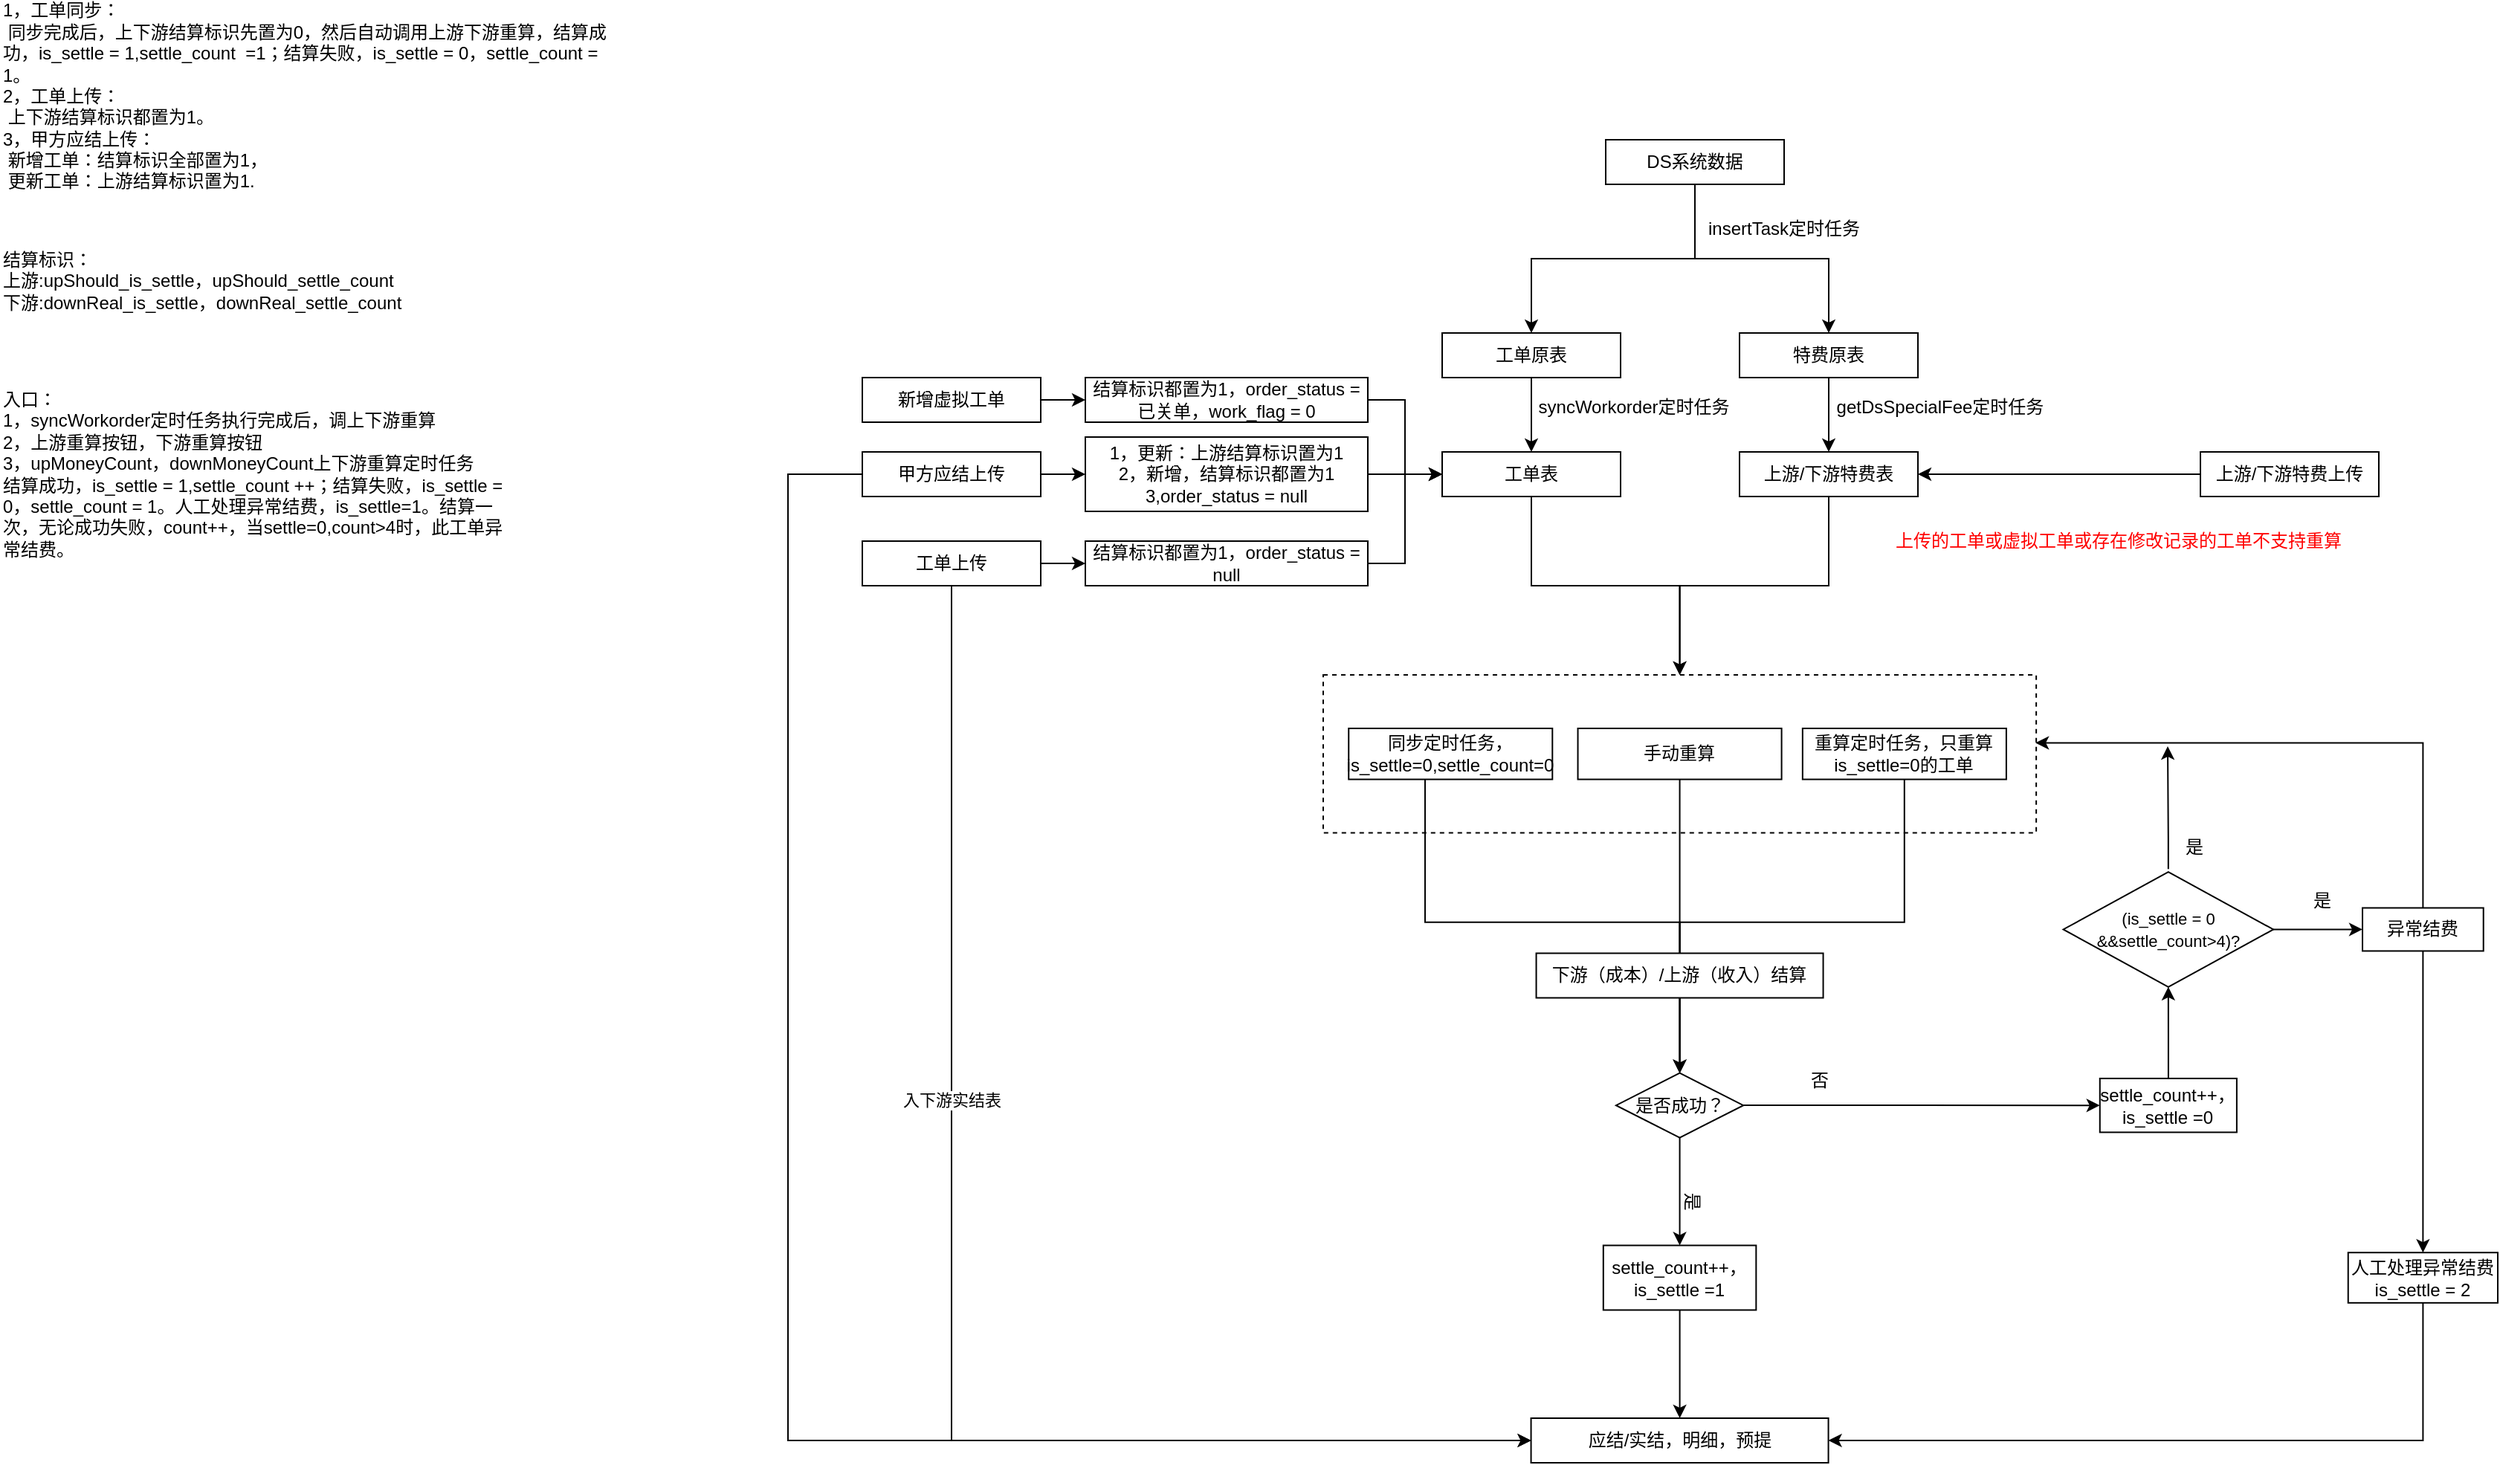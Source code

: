 <mxfile version="14.7.6" type="github">
  <diagram id="AOBUn9HALy5-eKRLtoJs" name="第 1 页">
    <mxGraphModel dx="2249" dy="755" grid="1" gridSize="10" guides="1" tooltips="1" connect="1" arrows="1" fold="1" page="1" pageScale="1" pageWidth="827" pageHeight="1169" math="0" shadow="0">
      <root>
        <mxCell id="0" />
        <mxCell id="1" parent="0" />
        <mxCell id="C6o7vAyWcJbLyGIICvWi-66" value="" style="group" vertex="1" connectable="0" parent="1">
          <mxGeometry x="-770" y="110" width="1680" height="980" as="geometry" />
        </mxCell>
        <mxCell id="oPyZHrdhsSQBrQFMob7v-10" value="结算标识：&lt;br&gt;上游:upShould_is_settle，upShould_settle_count&lt;br&gt;下游:downReal_is_settle，downReal_settle_count" style="text;html=1;strokeColor=none;fillColor=none;align=left;verticalAlign=middle;whiteSpace=wrap;rounded=0;" parent="C6o7vAyWcJbLyGIICvWi-66" vertex="1">
          <mxGeometry y="160" width="330" height="50" as="geometry" />
        </mxCell>
        <mxCell id="oPyZHrdhsSQBrQFMob7v-12" value="入口：&lt;br&gt;1，syncWorkorder定时任务执行完成后，调上下游重算&lt;br&gt;&lt;div&gt;&lt;span&gt;2，上游重算按钮，下游重算按钮&lt;/span&gt;&lt;/div&gt;&lt;div&gt;&lt;span&gt;3，upMoneyCount，downMoneyCount上下游重算定时任务&lt;/span&gt;&lt;/div&gt;&lt;div&gt;结算成功，is_settle = 1,settle_count&amp;nbsp;&lt;span&gt;++&lt;/span&gt;；结算失败，is_settle = 0，settle_count = 1。人工处理异常结费，is_settle=1。结算一次，无论成功失败，count++，当settle=0,count&amp;gt;4时，此工单异常结费。&lt;span&gt;&lt;br&gt;&lt;/span&gt;&lt;/div&gt;" style="text;html=1;strokeColor=none;fillColor=none;align=left;verticalAlign=middle;whiteSpace=wrap;rounded=0;" parent="C6o7vAyWcJbLyGIICvWi-66" vertex="1">
          <mxGeometry y="250" width="350" height="130" as="geometry" />
        </mxCell>
        <mxCell id="oPyZHrdhsSQBrQFMob7v-13" value="1，工单同步：&lt;br&gt;&lt;span style=&quot;white-space: pre&quot;&gt; &lt;/span&gt;同步完成后，上下游结算标识先置为0，然后自动调用上游下游重算，结算成功，is_settle = 1,settle_count &lt;span style=&quot;white-space: pre&quot;&gt; &lt;/span&gt;=1；结算失败，is_settle = 0，settle_count = 1。&lt;br&gt;2，工单上传：&lt;br&gt;&lt;span style=&quot;white-space: pre&quot;&gt; &lt;/span&gt;上下游结算标识都置为1。&lt;br&gt;3，甲方应结上传：&lt;br&gt;&lt;span style=&quot;white-space: pre&quot;&gt; &lt;/span&gt;新增工单：结算标识全部置为1，&lt;br&gt;&lt;span style=&quot;white-space: pre&quot;&gt; &lt;/span&gt;更新工单：上游结算标识置为1.&lt;br&gt;&lt;span style=&quot;white-space: pre&quot;&gt; &lt;/span&gt;&lt;br&gt;&lt;span style=&quot;white-space: pre&quot;&gt; &lt;/span&gt;" style="text;html=1;strokeColor=none;fillColor=none;align=left;verticalAlign=middle;whiteSpace=wrap;rounded=0;" parent="C6o7vAyWcJbLyGIICvWi-66" vertex="1">
          <mxGeometry width="410" height="150" as="geometry" />
        </mxCell>
        <mxCell id="oPyZHrdhsSQBrQFMob7v-1" value="DS系统数据" style="rounded=0;whiteSpace=wrap;html=1;" parent="C6o7vAyWcJbLyGIICvWi-66" vertex="1">
          <mxGeometry x="1080" y="90" width="120" height="30" as="geometry" />
        </mxCell>
        <mxCell id="oPyZHrdhsSQBrQFMob7v-2" value="工单原表" style="rounded=0;whiteSpace=wrap;html=1;" parent="C6o7vAyWcJbLyGIICvWi-66" vertex="1">
          <mxGeometry x="970" y="220" width="120" height="30" as="geometry" />
        </mxCell>
        <mxCell id="oPyZHrdhsSQBrQFMob7v-142" style="edgeStyle=orthogonalEdgeStyle;rounded=0;orthogonalLoop=1;jettySize=auto;html=1;entryX=0.5;entryY=0;entryDx=0;entryDy=0;fontColor=#000000;" parent="C6o7vAyWcJbLyGIICvWi-66" source="oPyZHrdhsSQBrQFMob7v-1" target="oPyZHrdhsSQBrQFMob7v-2" edge="1">
          <mxGeometry x="530" y="90" as="geometry" />
        </mxCell>
        <mxCell id="oPyZHrdhsSQBrQFMob7v-3" value="工单表" style="rounded=0;whiteSpace=wrap;html=1;" parent="C6o7vAyWcJbLyGIICvWi-66" vertex="1">
          <mxGeometry x="970" y="300" width="120" height="30" as="geometry" />
        </mxCell>
        <mxCell id="oPyZHrdhsSQBrQFMob7v-146" style="edgeStyle=orthogonalEdgeStyle;rounded=0;orthogonalLoop=1;jettySize=auto;html=1;fontColor=#000000;" parent="C6o7vAyWcJbLyGIICvWi-66" source="oPyZHrdhsSQBrQFMob7v-2" target="oPyZHrdhsSQBrQFMob7v-3" edge="1">
          <mxGeometry x="530" y="90" as="geometry" />
        </mxCell>
        <mxCell id="oPyZHrdhsSQBrQFMob7v-4" value="insertTask定时任务" style="text;html=1;strokeColor=none;fillColor=none;align=center;verticalAlign=middle;whiteSpace=wrap;rounded=0;" parent="C6o7vAyWcJbLyGIICvWi-66" vertex="1">
          <mxGeometry x="1115" y="130" width="170" height="40" as="geometry" />
        </mxCell>
        <mxCell id="oPyZHrdhsSQBrQFMob7v-5" value="syncWorkorder定时任务" style="text;html=1;strokeColor=none;fillColor=none;align=center;verticalAlign=middle;whiteSpace=wrap;rounded=0;" parent="C6o7vAyWcJbLyGIICvWi-66" vertex="1">
          <mxGeometry x="1014" y="260" width="170" height="20" as="geometry" />
        </mxCell>
        <mxCell id="oPyZHrdhsSQBrQFMob7v-9" value="应结/实结，明细，预提" style="rounded=0;whiteSpace=wrap;html=1;" parent="C6o7vAyWcJbLyGIICvWi-66" vertex="1">
          <mxGeometry x="1029.78" y="950" width="200" height="30" as="geometry" />
        </mxCell>
        <mxCell id="oPyZHrdhsSQBrQFMob7v-149" style="edgeStyle=orthogonalEdgeStyle;rounded=0;orthogonalLoop=1;jettySize=auto;html=1;fontColor=#000000;" parent="C6o7vAyWcJbLyGIICvWi-66" source="oPyZHrdhsSQBrQFMob7v-3" target="oPyZHrdhsSQBrQFMob7v-45" edge="1">
          <mxGeometry x="530" y="90" as="geometry" />
        </mxCell>
        <mxCell id="oPyZHrdhsSQBrQFMob7v-92" value="" style="edgeStyle=orthogonalEdgeStyle;rounded=0;orthogonalLoop=1;jettySize=auto;html=1;fontColor=#000000;entryX=0;entryY=0.5;entryDx=0;entryDy=0;" parent="C6o7vAyWcJbLyGIICvWi-66" source="oPyZHrdhsSQBrQFMob7v-61" target="oPyZHrdhsSQBrQFMob7v-9" edge="1">
          <mxGeometry x="530" y="90" as="geometry">
            <mxPoint x="720" y="415" as="targetPoint" />
            <Array as="points">
              <mxPoint x="640" y="965" />
            </Array>
          </mxGeometry>
        </mxCell>
        <mxCell id="oPyZHrdhsSQBrQFMob7v-99" value="入下游实结表" style="edgeLabel;html=1;align=center;verticalAlign=middle;resizable=0;points=[];fontColor=#000000;" parent="oPyZHrdhsSQBrQFMob7v-92" vertex="1" connectable="0">
          <mxGeometry x="-0.284" relative="1" as="geometry">
            <mxPoint as="offset" />
          </mxGeometry>
        </mxCell>
        <mxCell id="oPyZHrdhsSQBrQFMob7v-61" value="工单上传" style="rounded=0;whiteSpace=wrap;html=1;" parent="C6o7vAyWcJbLyGIICvWi-66" vertex="1">
          <mxGeometry x="580" y="360" width="120" height="30" as="geometry" />
        </mxCell>
        <mxCell id="oPyZHrdhsSQBrQFMob7v-157" style="edgeStyle=orthogonalEdgeStyle;rounded=0;orthogonalLoop=1;jettySize=auto;html=1;entryX=0;entryY=0.5;entryDx=0;entryDy=0;fontColor=#000000;" parent="C6o7vAyWcJbLyGIICvWi-66" source="oPyZHrdhsSQBrQFMob7v-62" target="oPyZHrdhsSQBrQFMob7v-9" edge="1">
          <mxGeometry x="530" y="90" as="geometry">
            <Array as="points">
              <mxPoint x="530" y="315" />
              <mxPoint x="530" y="965" />
            </Array>
          </mxGeometry>
        </mxCell>
        <mxCell id="oPyZHrdhsSQBrQFMob7v-62" value="甲方应结上传" style="rounded=0;whiteSpace=wrap;html=1;" parent="C6o7vAyWcJbLyGIICvWi-66" vertex="1">
          <mxGeometry x="580" y="300" width="120" height="30" as="geometry" />
        </mxCell>
        <mxCell id="oPyZHrdhsSQBrQFMob7v-66" value="特费原表" style="rounded=0;whiteSpace=wrap;html=1;" parent="C6o7vAyWcJbLyGIICvWi-66" vertex="1">
          <mxGeometry x="1170" y="220" width="120" height="30" as="geometry" />
        </mxCell>
        <mxCell id="oPyZHrdhsSQBrQFMob7v-145" style="edgeStyle=orthogonalEdgeStyle;rounded=0;orthogonalLoop=1;jettySize=auto;html=1;entryX=0.5;entryY=0;entryDx=0;entryDy=0;fontColor=#000000;" parent="C6o7vAyWcJbLyGIICvWi-66" source="oPyZHrdhsSQBrQFMob7v-1" target="oPyZHrdhsSQBrQFMob7v-66" edge="1">
          <mxGeometry x="530" y="90" as="geometry" />
        </mxCell>
        <mxCell id="oPyZHrdhsSQBrQFMob7v-67" value="上游/下游特费表" style="rounded=0;whiteSpace=wrap;html=1;" parent="C6o7vAyWcJbLyGIICvWi-66" vertex="1">
          <mxGeometry x="1170" y="300" width="120" height="30" as="geometry" />
        </mxCell>
        <mxCell id="oPyZHrdhsSQBrQFMob7v-147" style="edgeStyle=orthogonalEdgeStyle;rounded=0;orthogonalLoop=1;jettySize=auto;html=1;fontColor=#000000;" parent="C6o7vAyWcJbLyGIICvWi-66" source="oPyZHrdhsSQBrQFMob7v-66" target="oPyZHrdhsSQBrQFMob7v-67" edge="1">
          <mxGeometry x="530" y="90" as="geometry" />
        </mxCell>
        <mxCell id="oPyZHrdhsSQBrQFMob7v-68" value="getDsSpecialFee定时任务" style="text;html=1;strokeColor=none;fillColor=none;align=center;verticalAlign=middle;whiteSpace=wrap;rounded=0;" parent="C6o7vAyWcJbLyGIICvWi-66" vertex="1">
          <mxGeometry x="1220" y="260" width="170" height="20" as="geometry" />
        </mxCell>
        <mxCell id="oPyZHrdhsSQBrQFMob7v-148" style="edgeStyle=orthogonalEdgeStyle;rounded=0;orthogonalLoop=1;jettySize=auto;html=1;entryX=1;entryY=0.5;entryDx=0;entryDy=0;fontColor=#000000;" parent="C6o7vAyWcJbLyGIICvWi-66" source="oPyZHrdhsSQBrQFMob7v-69" target="oPyZHrdhsSQBrQFMob7v-67" edge="1">
          <mxGeometry x="530" y="90" as="geometry" />
        </mxCell>
        <mxCell id="oPyZHrdhsSQBrQFMob7v-69" value="上游/下游特费上传" style="rounded=0;whiteSpace=wrap;html=1;" parent="C6o7vAyWcJbLyGIICvWi-66" vertex="1">
          <mxGeometry x="1480" y="300" width="120" height="30" as="geometry" />
        </mxCell>
        <mxCell id="oPyZHrdhsSQBrQFMob7v-110" value="" style="edgeStyle=orthogonalEdgeStyle;rounded=0;orthogonalLoop=1;jettySize=auto;html=1;fontColor=#000000;" parent="C6o7vAyWcJbLyGIICvWi-66" source="oPyZHrdhsSQBrQFMob7v-106" target="oPyZHrdhsSQBrQFMob7v-3" edge="1">
          <mxGeometry x="530" y="90" as="geometry" />
        </mxCell>
        <mxCell id="oPyZHrdhsSQBrQFMob7v-106" value="1，更新：上游结算标识置为1&lt;br&gt;2，新增，结算标识都置为1&lt;br&gt;3,order_status = null" style="rounded=0;whiteSpace=wrap;html=1;" parent="C6o7vAyWcJbLyGIICvWi-66" vertex="1">
          <mxGeometry x="730" y="290" width="190" height="50" as="geometry" />
        </mxCell>
        <mxCell id="oPyZHrdhsSQBrQFMob7v-111" value="" style="edgeStyle=orthogonalEdgeStyle;rounded=0;orthogonalLoop=1;jettySize=auto;html=1;fontColor=#000000;entryX=0;entryY=0.5;entryDx=0;entryDy=0;" parent="C6o7vAyWcJbLyGIICvWi-66" source="oPyZHrdhsSQBrQFMob7v-107" target="oPyZHrdhsSQBrQFMob7v-3" edge="1">
          <mxGeometry x="530" y="90" as="geometry" />
        </mxCell>
        <mxCell id="oPyZHrdhsSQBrQFMob7v-107" value="结算标识都置为1，order_status = null" style="rounded=0;whiteSpace=wrap;html=1;" parent="C6o7vAyWcJbLyGIICvWi-66" vertex="1">
          <mxGeometry x="730" y="360" width="190" height="30" as="geometry" />
        </mxCell>
        <mxCell id="oPyZHrdhsSQBrQFMob7v-108" value="" style="edgeStyle=orthogonalEdgeStyle;rounded=0;orthogonalLoop=1;jettySize=auto;html=1;fontColor=#000000;entryX=0;entryY=0.5;entryDx=0;entryDy=0;" parent="C6o7vAyWcJbLyGIICvWi-66" source="oPyZHrdhsSQBrQFMob7v-62" target="oPyZHrdhsSQBrQFMob7v-106" edge="1">
          <mxGeometry x="530" y="90" as="geometry" />
        </mxCell>
        <mxCell id="oPyZHrdhsSQBrQFMob7v-151" style="edgeStyle=orthogonalEdgeStyle;rounded=0;orthogonalLoop=1;jettySize=auto;html=1;fontColor=#000000;" parent="C6o7vAyWcJbLyGIICvWi-66" source="oPyZHrdhsSQBrQFMob7v-17" target="oPyZHrdhsSQBrQFMob7v-9" edge="1">
          <mxGeometry x="530" y="90" as="geometry" />
        </mxCell>
        <mxCell id="oPyZHrdhsSQBrQFMob7v-109" value="" style="edgeStyle=orthogonalEdgeStyle;rounded=0;orthogonalLoop=1;jettySize=auto;html=1;fontColor=#000000;" parent="C6o7vAyWcJbLyGIICvWi-66" source="oPyZHrdhsSQBrQFMob7v-61" target="oPyZHrdhsSQBrQFMob7v-107" edge="1">
          <mxGeometry x="530" y="90" as="geometry" />
        </mxCell>
        <mxCell id="oPyZHrdhsSQBrQFMob7v-152" style="edgeStyle=orthogonalEdgeStyle;rounded=0;orthogonalLoop=1;jettySize=auto;html=1;entryX=1;entryY=0.5;entryDx=0;entryDy=0;fontColor=#000000;" parent="C6o7vAyWcJbLyGIICvWi-66" source="oPyZHrdhsSQBrQFMob7v-55" target="oPyZHrdhsSQBrQFMob7v-9" edge="1">
          <mxGeometry x="530" y="90" as="geometry">
            <Array as="points">
              <mxPoint x="1630" y="965" />
            </Array>
          </mxGeometry>
        </mxCell>
        <mxCell id="oPyZHrdhsSQBrQFMob7v-153" value="新增虚拟工单" style="rounded=0;whiteSpace=wrap;html=1;" parent="C6o7vAyWcJbLyGIICvWi-66" vertex="1">
          <mxGeometry x="580" y="250" width="120" height="30" as="geometry" />
        </mxCell>
        <mxCell id="oPyZHrdhsSQBrQFMob7v-156" style="edgeStyle=orthogonalEdgeStyle;rounded=0;orthogonalLoop=1;jettySize=auto;html=1;entryX=0;entryY=0.5;entryDx=0;entryDy=0;fontColor=#000000;" parent="C6o7vAyWcJbLyGIICvWi-66" source="oPyZHrdhsSQBrQFMob7v-154" target="oPyZHrdhsSQBrQFMob7v-3" edge="1">
          <mxGeometry x="530" y="90" as="geometry" />
        </mxCell>
        <mxCell id="oPyZHrdhsSQBrQFMob7v-154" value="结算标识都置为1，order_status = 已关单，work_flag = 0" style="rounded=0;whiteSpace=wrap;html=1;" parent="C6o7vAyWcJbLyGIICvWi-66" vertex="1">
          <mxGeometry x="730" y="250" width="190" height="30" as="geometry" />
        </mxCell>
        <mxCell id="oPyZHrdhsSQBrQFMob7v-155" style="edgeStyle=orthogonalEdgeStyle;rounded=0;orthogonalLoop=1;jettySize=auto;html=1;entryX=0;entryY=0.5;entryDx=0;entryDy=0;fontColor=#000000;" parent="C6o7vAyWcJbLyGIICvWi-66" source="oPyZHrdhsSQBrQFMob7v-153" target="oPyZHrdhsSQBrQFMob7v-154" edge="1">
          <mxGeometry x="530" y="90" as="geometry" />
        </mxCell>
        <mxCell id="oPyZHrdhsSQBrQFMob7v-159" value="&lt;font color=&quot;#ff0000&quot;&gt;上传的工单或虚拟工单或存在修改记录的工单&lt;/font&gt;&lt;span style=&quot;color: rgb(255 , 0 , 0)&quot;&gt;不支持重算&lt;/span&gt;" style="text;html=1;strokeColor=none;fillColor=none;align=center;verticalAlign=middle;whiteSpace=wrap;rounded=0;fontColor=#000000;" parent="C6o7vAyWcJbLyGIICvWi-66" vertex="1">
          <mxGeometry x="1249.78" y="350" width="350.22" height="20" as="geometry" />
        </mxCell>
        <mxCell id="oPyZHrdhsSQBrQFMob7v-57" value="" style="group" parent="C6o7vAyWcJbLyGIICvWi-66" vertex="1" connectable="0">
          <mxGeometry x="890" y="450" width="790" height="427.25" as="geometry" />
        </mxCell>
        <mxCell id="oPyZHrdhsSQBrQFMob7v-45" value="" style="rounded=0;whiteSpace=wrap;html=1;dashed=1;" parent="oPyZHrdhsSQBrQFMob7v-57" vertex="1">
          <mxGeometry width="479.566" height="106.269" as="geometry" />
        </mxCell>
        <mxCell id="oPyZHrdhsSQBrQFMob7v-14" value="同步定时任务，is_settle=0,settle_count=0" style="rounded=0;whiteSpace=wrap;html=1;" parent="oPyZHrdhsSQBrQFMob7v-57" vertex="1">
          <mxGeometry x="17.127" y="35.987" width="137.019" height="34.296" as="geometry" />
        </mxCell>
        <mxCell id="oPyZHrdhsSQBrQFMob7v-15" value="是否成功？" style="rhombus;whiteSpace=wrap;html=1;" parent="oPyZHrdhsSQBrQFMob7v-57" vertex="1">
          <mxGeometry x="196.965" y="267.846" width="85.637" height="43.474" as="geometry" />
        </mxCell>
        <mxCell id="oPyZHrdhsSQBrQFMob7v-32" style="edgeStyle=orthogonalEdgeStyle;rounded=0;orthogonalLoop=1;jettySize=auto;html=1;" parent="oPyZHrdhsSQBrQFMob7v-57" source="oPyZHrdhsSQBrQFMob7v-14" target="oPyZHrdhsSQBrQFMob7v-15" edge="1">
          <mxGeometry relative="1" as="geometry">
            <Array as="points">
              <mxPoint x="68.509" y="166.408" />
              <mxPoint x="239.783" y="166.408" />
            </Array>
          </mxGeometry>
        </mxCell>
        <mxCell id="oPyZHrdhsSQBrQFMob7v-17" value="settle_count++，&lt;br&gt;is_settle =1" style="rounded=0;whiteSpace=wrap;html=1;" parent="oPyZHrdhsSQBrQFMob7v-57" vertex="1">
          <mxGeometry x="188.401" y="383.776" width="102.764" height="43.474" as="geometry" />
        </mxCell>
        <mxCell id="oPyZHrdhsSQBrQFMob7v-36" style="edgeStyle=orthogonalEdgeStyle;rounded=0;orthogonalLoop=1;jettySize=auto;html=1;entryX=0.5;entryY=0;entryDx=0;entryDy=0;" parent="oPyZHrdhsSQBrQFMob7v-57" source="oPyZHrdhsSQBrQFMob7v-15" target="oPyZHrdhsSQBrQFMob7v-17" edge="1">
          <mxGeometry relative="1" as="geometry" />
        </mxCell>
        <mxCell id="oPyZHrdhsSQBrQFMob7v-20" value="是" style="text;html=1;strokeColor=none;fillColor=none;align=center;verticalAlign=middle;whiteSpace=wrap;rounded=0;rotation=90;" parent="oPyZHrdhsSQBrQFMob7v-57" vertex="1">
          <mxGeometry x="231.22" y="345.133" width="34.255" height="19.322" as="geometry" />
        </mxCell>
        <mxCell id="oPyZHrdhsSQBrQFMob7v-21" value="settle_count++，&lt;br&gt;is_settle =0" style="rounded=0;whiteSpace=wrap;html=1;" parent="oPyZHrdhsSQBrQFMob7v-57" vertex="1">
          <mxGeometry x="522.385" y="271.469" width="92.06" height="36.228" as="geometry" />
        </mxCell>
        <mxCell id="oPyZHrdhsSQBrQFMob7v-34" style="edgeStyle=orthogonalEdgeStyle;rounded=0;orthogonalLoop=1;jettySize=auto;html=1;entryX=0;entryY=0.5;entryDx=0;entryDy=0;" parent="oPyZHrdhsSQBrQFMob7v-57" source="oPyZHrdhsSQBrQFMob7v-15" target="oPyZHrdhsSQBrQFMob7v-21" edge="1">
          <mxGeometry relative="1" as="geometry" />
        </mxCell>
        <mxCell id="oPyZHrdhsSQBrQFMob7v-30" value="否" style="text;html=1;strokeColor=none;fillColor=none;align=center;verticalAlign=middle;whiteSpace=wrap;rounded=0;" parent="oPyZHrdhsSQBrQFMob7v-57" vertex="1">
          <mxGeometry x="316.86" y="257.25" width="34.25" height="31.66" as="geometry" />
        </mxCell>
        <mxCell id="oPyZHrdhsSQBrQFMob7v-37" value="&lt;font style=&quot;font-size: 11px&quot;&gt;(is_settle = 0 &amp;amp;&amp;amp;settle_count&amp;gt;4)?&lt;/font&gt;" style="rhombus;whiteSpace=wrap;html=1;" parent="oPyZHrdhsSQBrQFMob7v-57" vertex="1">
          <mxGeometry x="497.764" y="132.595" width="141.301" height="77.287" as="geometry" />
        </mxCell>
        <mxCell id="oPyZHrdhsSQBrQFMob7v-46" style="edgeStyle=orthogonalEdgeStyle;rounded=0;orthogonalLoop=1;jettySize=auto;html=1;entryX=0.5;entryY=1;entryDx=0;entryDy=0;" parent="oPyZHrdhsSQBrQFMob7v-57" source="oPyZHrdhsSQBrQFMob7v-21" target="oPyZHrdhsSQBrQFMob7v-37" edge="1">
          <mxGeometry relative="1" as="geometry" />
        </mxCell>
        <mxCell id="oPyZHrdhsSQBrQFMob7v-51" style="edgeStyle=orthogonalEdgeStyle;rounded=0;orthogonalLoop=1;jettySize=auto;html=1;entryX=0.999;entryY=0.43;entryDx=0;entryDy=0;entryPerimeter=0;exitX=0.5;exitY=0;exitDx=0;exitDy=0;" parent="oPyZHrdhsSQBrQFMob7v-57" source="oPyZHrdhsSQBrQFMob7v-38" target="oPyZHrdhsSQBrQFMob7v-45" edge="1">
          <mxGeometry relative="1" as="geometry">
            <Array as="points">
              <mxPoint x="739.902" y="45.647" />
            </Array>
          </mxGeometry>
        </mxCell>
        <mxCell id="oPyZHrdhsSQBrQFMob7v-38" value="异常结费" style="rounded=0;whiteSpace=wrap;html=1;" parent="oPyZHrdhsSQBrQFMob7v-57" vertex="1">
          <mxGeometry x="699.011" y="156.747" width="81.355" height="28.982" as="geometry" />
        </mxCell>
        <mxCell id="oPyZHrdhsSQBrQFMob7v-48" style="edgeStyle=orthogonalEdgeStyle;rounded=0;orthogonalLoop=1;jettySize=auto;html=1;entryX=0;entryY=0.5;entryDx=0;entryDy=0;" parent="oPyZHrdhsSQBrQFMob7v-57" source="oPyZHrdhsSQBrQFMob7v-37" target="oPyZHrdhsSQBrQFMob7v-38" edge="1">
          <mxGeometry relative="1" as="geometry" />
        </mxCell>
        <mxCell id="oPyZHrdhsSQBrQFMob7v-40" style="edgeStyle=orthogonalEdgeStyle;rounded=0;orthogonalLoop=1;jettySize=auto;html=1;entryX=0.5;entryY=0;entryDx=0;entryDy=0;" parent="oPyZHrdhsSQBrQFMob7v-57" source="oPyZHrdhsSQBrQFMob7v-39" target="oPyZHrdhsSQBrQFMob7v-15" edge="1">
          <mxGeometry relative="1" as="geometry" />
        </mxCell>
        <mxCell id="oPyZHrdhsSQBrQFMob7v-39" value="手动重算" style="rounded=0;whiteSpace=wrap;html=1;" parent="oPyZHrdhsSQBrQFMob7v-57" vertex="1">
          <mxGeometry x="171.274" y="35.987" width="137.019" height="34.296" as="geometry" />
        </mxCell>
        <mxCell id="oPyZHrdhsSQBrQFMob7v-43" style="edgeStyle=orthogonalEdgeStyle;rounded=0;orthogonalLoop=1;jettySize=auto;html=1;entryX=0.5;entryY=0;entryDx=0;entryDy=0;" parent="oPyZHrdhsSQBrQFMob7v-57" source="oPyZHrdhsSQBrQFMob7v-42" target="oPyZHrdhsSQBrQFMob7v-15" edge="1">
          <mxGeometry relative="1" as="geometry">
            <Array as="points">
              <mxPoint x="391.36" y="166.408" />
              <mxPoint x="239.783" y="166.408" />
            </Array>
          </mxGeometry>
        </mxCell>
        <mxCell id="oPyZHrdhsSQBrQFMob7v-42" value="重算定时任务，只重算is_settle=0的工单" style="rounded=0;whiteSpace=wrap;html=1;" parent="oPyZHrdhsSQBrQFMob7v-57" vertex="1">
          <mxGeometry x="322.423" y="35.987" width="137.019" height="34.296" as="geometry" />
        </mxCell>
        <mxCell id="oPyZHrdhsSQBrQFMob7v-49" value="是" style="text;html=1;strokeColor=none;fillColor=none;align=center;verticalAlign=middle;whiteSpace=wrap;rounded=0;dashed=1;" parent="oPyZHrdhsSQBrQFMob7v-57" vertex="1">
          <mxGeometry x="655.122" y="142.256" width="34.255" height="19.322" as="geometry" />
        </mxCell>
        <mxCell id="oPyZHrdhsSQBrQFMob7v-53" value="是" style="text;html=1;strokeColor=none;fillColor=none;align=center;verticalAlign=middle;whiteSpace=wrap;rounded=0;dashed=1;" parent="oPyZHrdhsSQBrQFMob7v-57" vertex="1">
          <mxGeometry x="569.485" y="106.269" width="34.255" height="19.322" as="geometry" />
        </mxCell>
        <mxCell id="oPyZHrdhsSQBrQFMob7v-55" value="人工处理异常结费&lt;br&gt;is_settle = 2" style="rounded=0;whiteSpace=wrap;html=1;" parent="oPyZHrdhsSQBrQFMob7v-57" vertex="1">
          <mxGeometry x="689.377" y="388.607" width="100.623" height="33.813" as="geometry" />
        </mxCell>
        <mxCell id="oPyZHrdhsSQBrQFMob7v-56" style="edgeStyle=orthogonalEdgeStyle;rounded=0;orthogonalLoop=1;jettySize=auto;html=1;entryX=0.5;entryY=0;entryDx=0;entryDy=0;" parent="oPyZHrdhsSQBrQFMob7v-57" source="oPyZHrdhsSQBrQFMob7v-38" target="oPyZHrdhsSQBrQFMob7v-55" edge="1">
          <mxGeometry relative="1" as="geometry" />
        </mxCell>
        <mxCell id="oPyZHrdhsSQBrQFMob7v-6" value="下游（成本）/上游（收入）结算" style="rounded=0;whiteSpace=wrap;html=1;" parent="oPyZHrdhsSQBrQFMob7v-57" vertex="1">
          <mxGeometry x="143.28" y="187.25" width="193" height="30" as="geometry" />
        </mxCell>
        <mxCell id="oPyZHrdhsSQBrQFMob7v-150" style="edgeStyle=orthogonalEdgeStyle;rounded=0;orthogonalLoop=1;jettySize=auto;html=1;entryX=0.5;entryY=0;entryDx=0;entryDy=0;fontColor=#000000;" parent="C6o7vAyWcJbLyGIICvWi-66" source="oPyZHrdhsSQBrQFMob7v-67" target="oPyZHrdhsSQBrQFMob7v-45" edge="1">
          <mxGeometry x="530" y="90" as="geometry" />
        </mxCell>
        <mxCell id="oPyZHrdhsSQBrQFMob7v-58" style="edgeStyle=orthogonalEdgeStyle;rounded=0;orthogonalLoop=1;jettySize=auto;html=1;" parent="C6o7vAyWcJbLyGIICvWi-66" edge="1">
          <mxGeometry x="890" y="438" as="geometry">
            <mxPoint x="1458" y="498" as="targetPoint" />
            <mxPoint x="1458.412" y="580.596" as="sourcePoint" />
            <Array as="points">
              <mxPoint x="1458" y="560" />
              <mxPoint x="1458" y="560" />
            </Array>
          </mxGeometry>
        </mxCell>
      </root>
    </mxGraphModel>
  </diagram>
</mxfile>

